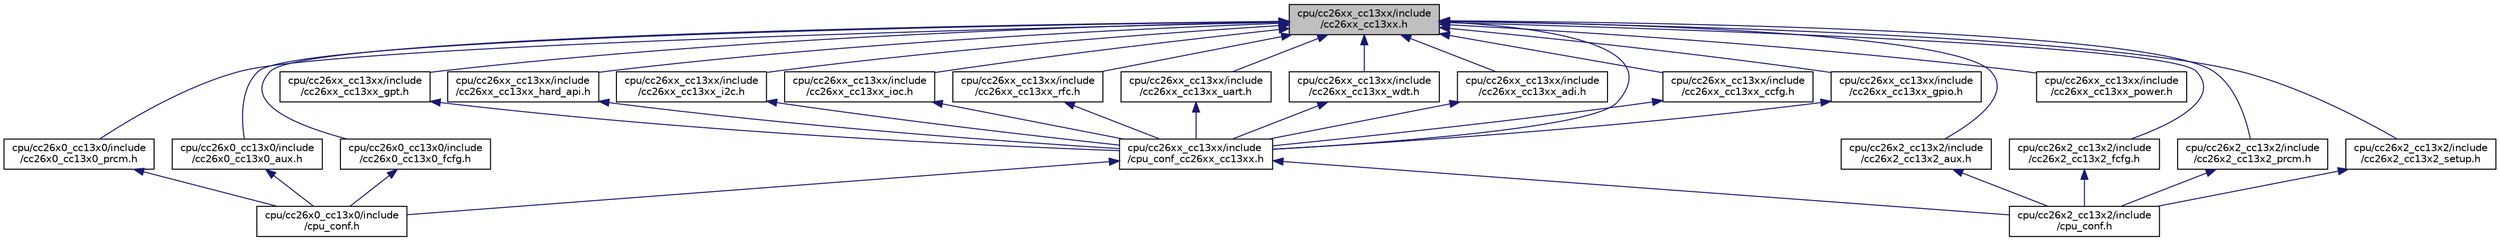 digraph "cpu/cc26xx_cc13xx/include/cc26xx_cc13xx.h"
{
 // LATEX_PDF_SIZE
  edge [fontname="Helvetica",fontsize="10",labelfontname="Helvetica",labelfontsize="10"];
  node [fontname="Helvetica",fontsize="10",shape=record];
  Node1 [label="cpu/cc26xx_cc13xx/include\l/cc26xx_cc13xx.h",height=0.2,width=0.4,color="black", fillcolor="grey75", style="filled", fontcolor="black",tooltip="CC26xx, CC13xx definitions."];
  Node1 -> Node2 [dir="back",color="midnightblue",fontsize="10",style="solid",fontname="Helvetica"];
  Node2 [label="cpu/cc26x0_cc13x0/include\l/cc26x0_cc13x0_aux.h",height=0.2,width=0.4,color="black", fillcolor="white", style="filled",URL="$cc26x0__cc13x0__aux_8h.html",tooltip="CC26x0/CC13x0 AUX register definitions."];
  Node2 -> Node3 [dir="back",color="midnightblue",fontsize="10",style="solid",fontname="Helvetica"];
  Node3 [label="cpu/cc26x0_cc13x0/include\l/cpu_conf.h",height=0.2,width=0.4,color="black", fillcolor="white", style="filled",URL="$cc26x0__cc13x0_2include_2cpu__conf_8h.html",tooltip="Implementation specific CPU configuration options."];
  Node1 -> Node4 [dir="back",color="midnightblue",fontsize="10",style="solid",fontname="Helvetica"];
  Node4 [label="cpu/cc26x0_cc13x0/include\l/cc26x0_cc13x0_fcfg.h",height=0.2,width=0.4,color="black", fillcolor="white", style="filled",URL="$cc26x0__cc13x0__fcfg_8h.html",tooltip="CC26x0/CC13x0 FCFG register definitions."];
  Node4 -> Node3 [dir="back",color="midnightblue",fontsize="10",style="solid",fontname="Helvetica"];
  Node1 -> Node5 [dir="back",color="midnightblue",fontsize="10",style="solid",fontname="Helvetica"];
  Node5 [label="cpu/cc26x0_cc13x0/include\l/cc26x0_cc13x0_prcm.h",height=0.2,width=0.4,color="black", fillcolor="white", style="filled",URL="$cc26x0__cc13x0__prcm_8h.html",tooltip="CC26x0/CC13x0 PRCM register definitions."];
  Node5 -> Node3 [dir="back",color="midnightblue",fontsize="10",style="solid",fontname="Helvetica"];
  Node1 -> Node6 [dir="back",color="midnightblue",fontsize="10",style="solid",fontname="Helvetica"];
  Node6 [label="cpu/cc26x2_cc13x2/include\l/cc26x2_cc13x2_aux.h",height=0.2,width=0.4,color="black", fillcolor="white", style="filled",URL="$cc26x2__cc13x2__aux_8h.html",tooltip="CC26x2, CC13x2 AUX register definitions."];
  Node6 -> Node7 [dir="back",color="midnightblue",fontsize="10",style="solid",fontname="Helvetica"];
  Node7 [label="cpu/cc26x2_cc13x2/include\l/cpu_conf.h",height=0.2,width=0.4,color="black", fillcolor="white", style="filled",URL="$cc26x2__cc13x2_2include_2cpu__conf_8h.html",tooltip="Implementation specific CPU configuration options."];
  Node1 -> Node8 [dir="back",color="midnightblue",fontsize="10",style="solid",fontname="Helvetica"];
  Node8 [label="cpu/cc26x2_cc13x2/include\l/cc26x2_cc13x2_fcfg.h",height=0.2,width=0.4,color="black", fillcolor="white", style="filled",URL="$cc26x2__cc13x2__fcfg_8h.html",tooltip="CC26x2, CC13x2 FCFG register definitions."];
  Node8 -> Node7 [dir="back",color="midnightblue",fontsize="10",style="solid",fontname="Helvetica"];
  Node1 -> Node9 [dir="back",color="midnightblue",fontsize="10",style="solid",fontname="Helvetica"];
  Node9 [label="cpu/cc26x2_cc13x2/include\l/cc26x2_cc13x2_prcm.h",height=0.2,width=0.4,color="black", fillcolor="white", style="filled",URL="$cc26x2__cc13x2__prcm_8h.html",tooltip="CC26x2, CC13x2 PRCM register definitions."];
  Node9 -> Node7 [dir="back",color="midnightblue",fontsize="10",style="solid",fontname="Helvetica"];
  Node1 -> Node10 [dir="back",color="midnightblue",fontsize="10",style="solid",fontname="Helvetica"];
  Node10 [label="cpu/cc26x2_cc13x2/include\l/cc26x2_cc13x2_setup.h",height=0.2,width=0.4,color="black", fillcolor="white", style="filled",URL="$cc26x2__cc13x2__setup_8h.html",tooltip="CC26x2/CC13x2 Device setup functions."];
  Node10 -> Node7 [dir="back",color="midnightblue",fontsize="10",style="solid",fontname="Helvetica"];
  Node1 -> Node11 [dir="back",color="midnightblue",fontsize="10",style="solid",fontname="Helvetica"];
  Node11 [label="cpu/cc26xx_cc13xx/include\l/cc26xx_cc13xx_adi.h",height=0.2,width=0.4,color="black", fillcolor="white", style="filled",URL="$cc26xx__cc13xx__adi_8h.html",tooltip="CC26xx/CC13xx MCU I/O register definitions."];
  Node11 -> Node12 [dir="back",color="midnightblue",fontsize="10",style="solid",fontname="Helvetica"];
  Node12 [label="cpu/cc26xx_cc13xx/include\l/cpu_conf_cc26xx_cc13xx.h",height=0.2,width=0.4,color="black", fillcolor="white", style="filled",URL="$cpu__conf__cc26xx__cc13xx_8h.html",tooltip="Implementation specific CPU configuration options."];
  Node12 -> Node3 [dir="back",color="midnightblue",fontsize="10",style="solid",fontname="Helvetica"];
  Node12 -> Node7 [dir="back",color="midnightblue",fontsize="10",style="solid",fontname="Helvetica"];
  Node1 -> Node13 [dir="back",color="midnightblue",fontsize="10",style="solid",fontname="Helvetica"];
  Node13 [label="cpu/cc26xx_cc13xx/include\l/cc26xx_cc13xx_ccfg.h",height=0.2,width=0.4,color="black", fillcolor="white", style="filled",URL="$cc26xx__cc13xx__ccfg_8h.html",tooltip="CC26xx/CC13xx CCFG register definitions."];
  Node13 -> Node12 [dir="back",color="midnightblue",fontsize="10",style="solid",fontname="Helvetica"];
  Node1 -> Node14 [dir="back",color="midnightblue",fontsize="10",style="solid",fontname="Helvetica"];
  Node14 [label="cpu/cc26xx_cc13xx/include\l/cc26xx_cc13xx_gpio.h",height=0.2,width=0.4,color="black", fillcolor="white", style="filled",URL="$cc26xx__cc13xx__gpio_8h.html",tooltip="Driver for the cc26xx/cc13xx GPIO controller."];
  Node14 -> Node12 [dir="back",color="midnightblue",fontsize="10",style="solid",fontname="Helvetica"];
  Node1 -> Node15 [dir="back",color="midnightblue",fontsize="10",style="solid",fontname="Helvetica"];
  Node15 [label="cpu/cc26xx_cc13xx/include\l/cc26xx_cc13xx_gpt.h",height=0.2,width=0.4,color="black", fillcolor="white", style="filled",URL="$cc26xx__cc13xx__gpt_8h.html",tooltip="definitions for the CC26xx/CC13XX GPT modules"];
  Node15 -> Node12 [dir="back",color="midnightblue",fontsize="10",style="solid",fontname="Helvetica"];
  Node1 -> Node16 [dir="back",color="midnightblue",fontsize="10",style="solid",fontname="Helvetica"];
  Node16 [label="cpu/cc26xx_cc13xx/include\l/cc26xx_cc13xx_hard_api.h",height=0.2,width=0.4,color="black", fillcolor="white", style="filled",URL="$cc26xx__cc13xx__hard__api_8h.html",tooltip="CC26xx/CC13xx ROM Hard-API."];
  Node16 -> Node12 [dir="back",color="midnightblue",fontsize="10",style="solid",fontname="Helvetica"];
  Node1 -> Node17 [dir="back",color="midnightblue",fontsize="10",style="solid",fontname="Helvetica"];
  Node17 [label="cpu/cc26xx_cc13xx/include\l/cc26xx_cc13xx_i2c.h",height=0.2,width=0.4,color="black", fillcolor="white", style="filled",URL="$cc26xx__cc13xx__i2c_8h.html",tooltip="CC26xx/CC13xx MCU I/O register definitions."];
  Node17 -> Node12 [dir="back",color="midnightblue",fontsize="10",style="solid",fontname="Helvetica"];
  Node1 -> Node18 [dir="back",color="midnightblue",fontsize="10",style="solid",fontname="Helvetica"];
  Node18 [label="cpu/cc26xx_cc13xx/include\l/cc26xx_cc13xx_ioc.h",height=0.2,width=0.4,color="black", fillcolor="white", style="filled",URL="$cc26xx__cc13xx__ioc_8h.html",tooltip="CC26xx/CC13xx MCU I/O register definitions."];
  Node18 -> Node12 [dir="back",color="midnightblue",fontsize="10",style="solid",fontname="Helvetica"];
  Node1 -> Node19 [dir="back",color="midnightblue",fontsize="10",style="solid",fontname="Helvetica"];
  Node19 [label="cpu/cc26xx_cc13xx/include\l/cc26xx_cc13xx_power.h",height=0.2,width=0.4,color="black", fillcolor="white", style="filled",URL="$cc26xx__cc13xx__power_8h.html",tooltip="CC26xx/CC13xx Power management."];
  Node1 -> Node20 [dir="back",color="midnightblue",fontsize="10",style="solid",fontname="Helvetica"];
  Node20 [label="cpu/cc26xx_cc13xx/include\l/cc26xx_cc13xx_rfc.h",height=0.2,width=0.4,color="black", fillcolor="white", style="filled",URL="$cc26xx__cc13xx__rfc_8h.html",tooltip="CC26xx/CC13xx MCU I/O register definitions."];
  Node20 -> Node12 [dir="back",color="midnightblue",fontsize="10",style="solid",fontname="Helvetica"];
  Node1 -> Node21 [dir="back",color="midnightblue",fontsize="10",style="solid",fontname="Helvetica"];
  Node21 [label="cpu/cc26xx_cc13xx/include\l/cc26xx_cc13xx_uart.h",height=0.2,width=0.4,color="black", fillcolor="white", style="filled",URL="$cc26xx__cc13xx__uart_8h.html",tooltip="CC26xx/CC13xx UART interface."];
  Node21 -> Node12 [dir="back",color="midnightblue",fontsize="10",style="solid",fontname="Helvetica"];
  Node1 -> Node22 [dir="back",color="midnightblue",fontsize="10",style="solid",fontname="Helvetica"];
  Node22 [label="cpu/cc26xx_cc13xx/include\l/cc26xx_cc13xx_wdt.h",height=0.2,width=0.4,color="black", fillcolor="white", style="filled",URL="$cc26xx__cc13xx__wdt_8h.html",tooltip="CC26xx/CC13xx WDT register definitions."];
  Node22 -> Node12 [dir="back",color="midnightblue",fontsize="10",style="solid",fontname="Helvetica"];
  Node1 -> Node12 [dir="back",color="midnightblue",fontsize="10",style="solid",fontname="Helvetica"];
}
